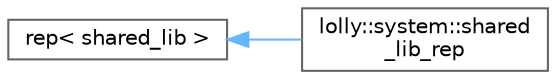 digraph "Graphical Class Hierarchy"
{
 // LATEX_PDF_SIZE
  bgcolor="transparent";
  edge [fontname=Helvetica,fontsize=10,labelfontname=Helvetica,labelfontsize=10];
  node [fontname=Helvetica,fontsize=10,shape=box,height=0.2,width=0.4];
  rankdir="LR";
  Node0 [id="Node000000",label="rep\< shared_lib \>",height=0.2,width=0.4,color="grey40", fillcolor="white", style="filled",URL="$structrep.html",tooltip=" "];
  Node0 -> Node1 [id="edge24_Node000000_Node000001",dir="back",color="steelblue1",style="solid",tooltip=" "];
  Node1 [id="Node000001",label="lolly::system::shared\l_lib_rep",height=0.2,width=0.4,color="grey40", fillcolor="white", style="filled",URL="$structlolly_1_1system_1_1shared__lib__rep.html",tooltip=" "];
}
